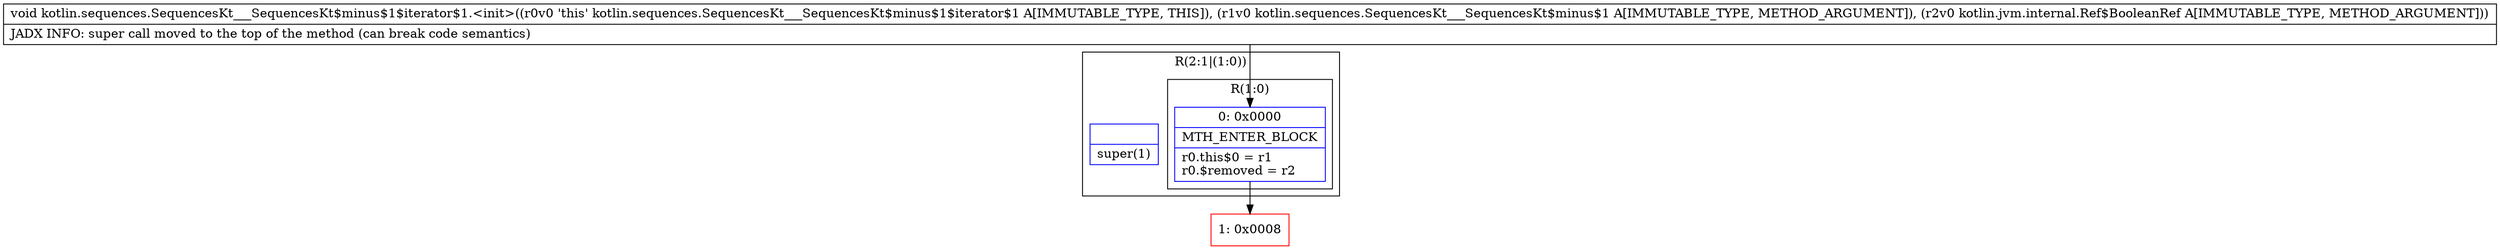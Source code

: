 digraph "CFG forkotlin.sequences.SequencesKt___SequencesKt$minus$1$iterator$1.\<init\>(Lkotlin\/sequences\/SequencesKt___SequencesKt$minus$1;Lkotlin\/jvm\/internal\/Ref$BooleanRef;)V" {
subgraph cluster_Region_2098402745 {
label = "R(2:1|(1:0))";
node [shape=record,color=blue];
Node_InsnContainer_614573714 [shape=record,label="{|super(1)\l}"];
subgraph cluster_Region_1215367205 {
label = "R(1:0)";
node [shape=record,color=blue];
Node_0 [shape=record,label="{0\:\ 0x0000|MTH_ENTER_BLOCK\l|r0.this$0 = r1\lr0.$removed = r2\l}"];
}
}
Node_1 [shape=record,color=red,label="{1\:\ 0x0008}"];
MethodNode[shape=record,label="{void kotlin.sequences.SequencesKt___SequencesKt$minus$1$iterator$1.\<init\>((r0v0 'this' kotlin.sequences.SequencesKt___SequencesKt$minus$1$iterator$1 A[IMMUTABLE_TYPE, THIS]), (r1v0 kotlin.sequences.SequencesKt___SequencesKt$minus$1 A[IMMUTABLE_TYPE, METHOD_ARGUMENT]), (r2v0 kotlin.jvm.internal.Ref$BooleanRef A[IMMUTABLE_TYPE, METHOD_ARGUMENT]))  | JADX INFO: super call moved to the top of the method (can break code semantics)\l}"];
MethodNode -> Node_0;
Node_0 -> Node_1;
}

